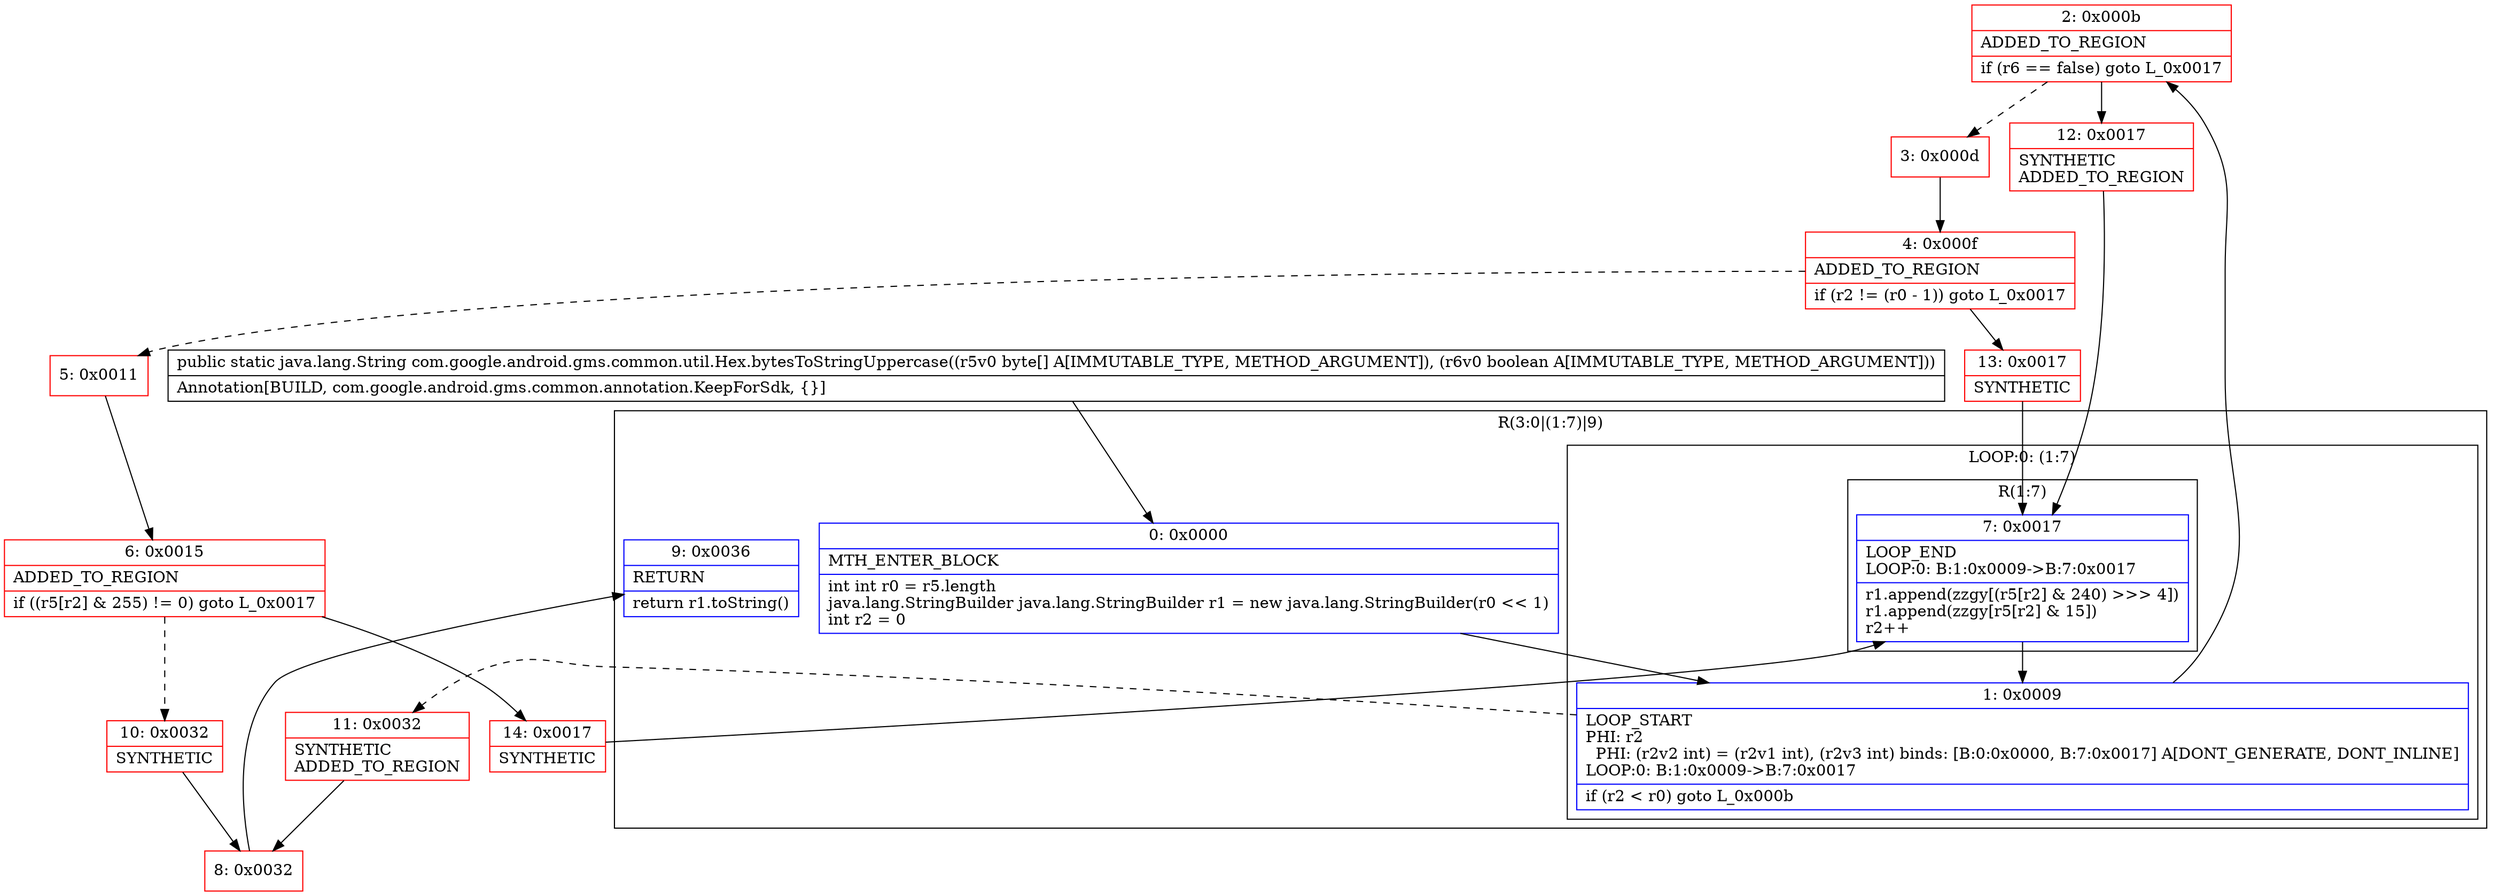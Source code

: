 digraph "CFG forcom.google.android.gms.common.util.Hex.bytesToStringUppercase([BZ)Ljava\/lang\/String;" {
subgraph cluster_Region_270263764 {
label = "R(3:0|(1:7)|9)";
node [shape=record,color=blue];
Node_0 [shape=record,label="{0\:\ 0x0000|MTH_ENTER_BLOCK\l|int int r0 = r5.length\ljava.lang.StringBuilder java.lang.StringBuilder r1 = new java.lang.StringBuilder(r0 \<\< 1)\lint r2 = 0\l}"];
subgraph cluster_LoopRegion_1089094011 {
label = "LOOP:0: (1:7)";
node [shape=record,color=blue];
Node_1 [shape=record,label="{1\:\ 0x0009|LOOP_START\lPHI: r2 \l  PHI: (r2v2 int) = (r2v1 int), (r2v3 int) binds: [B:0:0x0000, B:7:0x0017] A[DONT_GENERATE, DONT_INLINE]\lLOOP:0: B:1:0x0009\-\>B:7:0x0017\l|if (r2 \< r0) goto L_0x000b\l}"];
subgraph cluster_Region_471067214 {
label = "R(1:7)";
node [shape=record,color=blue];
Node_7 [shape=record,label="{7\:\ 0x0017|LOOP_END\lLOOP:0: B:1:0x0009\-\>B:7:0x0017\l|r1.append(zzgy[(r5[r2] & 240) \>\>\> 4])\lr1.append(zzgy[r5[r2] & 15])\lr2++\l}"];
}
}
Node_9 [shape=record,label="{9\:\ 0x0036|RETURN\l|return r1.toString()\l}"];
}
Node_2 [shape=record,color=red,label="{2\:\ 0x000b|ADDED_TO_REGION\l|if (r6 == false) goto L_0x0017\l}"];
Node_3 [shape=record,color=red,label="{3\:\ 0x000d}"];
Node_4 [shape=record,color=red,label="{4\:\ 0x000f|ADDED_TO_REGION\l|if (r2 != (r0 \- 1)) goto L_0x0017\l}"];
Node_5 [shape=record,color=red,label="{5\:\ 0x0011}"];
Node_6 [shape=record,color=red,label="{6\:\ 0x0015|ADDED_TO_REGION\l|if ((r5[r2] & 255) != 0) goto L_0x0017\l}"];
Node_8 [shape=record,color=red,label="{8\:\ 0x0032}"];
Node_10 [shape=record,color=red,label="{10\:\ 0x0032|SYNTHETIC\l}"];
Node_11 [shape=record,color=red,label="{11\:\ 0x0032|SYNTHETIC\lADDED_TO_REGION\l}"];
Node_12 [shape=record,color=red,label="{12\:\ 0x0017|SYNTHETIC\lADDED_TO_REGION\l}"];
Node_13 [shape=record,color=red,label="{13\:\ 0x0017|SYNTHETIC\l}"];
Node_14 [shape=record,color=red,label="{14\:\ 0x0017|SYNTHETIC\l}"];
MethodNode[shape=record,label="{public static java.lang.String com.google.android.gms.common.util.Hex.bytesToStringUppercase((r5v0 byte[] A[IMMUTABLE_TYPE, METHOD_ARGUMENT]), (r6v0 boolean A[IMMUTABLE_TYPE, METHOD_ARGUMENT]))  | Annotation[BUILD, com.google.android.gms.common.annotation.KeepForSdk, \{\}]\l}"];
MethodNode -> Node_0;
Node_0 -> Node_1;
Node_1 -> Node_2;
Node_1 -> Node_11[style=dashed];
Node_7 -> Node_1;
Node_2 -> Node_3[style=dashed];
Node_2 -> Node_12;
Node_3 -> Node_4;
Node_4 -> Node_5[style=dashed];
Node_4 -> Node_13;
Node_5 -> Node_6;
Node_6 -> Node_10[style=dashed];
Node_6 -> Node_14;
Node_8 -> Node_9;
Node_10 -> Node_8;
Node_11 -> Node_8;
Node_12 -> Node_7;
Node_13 -> Node_7;
Node_14 -> Node_7;
}

